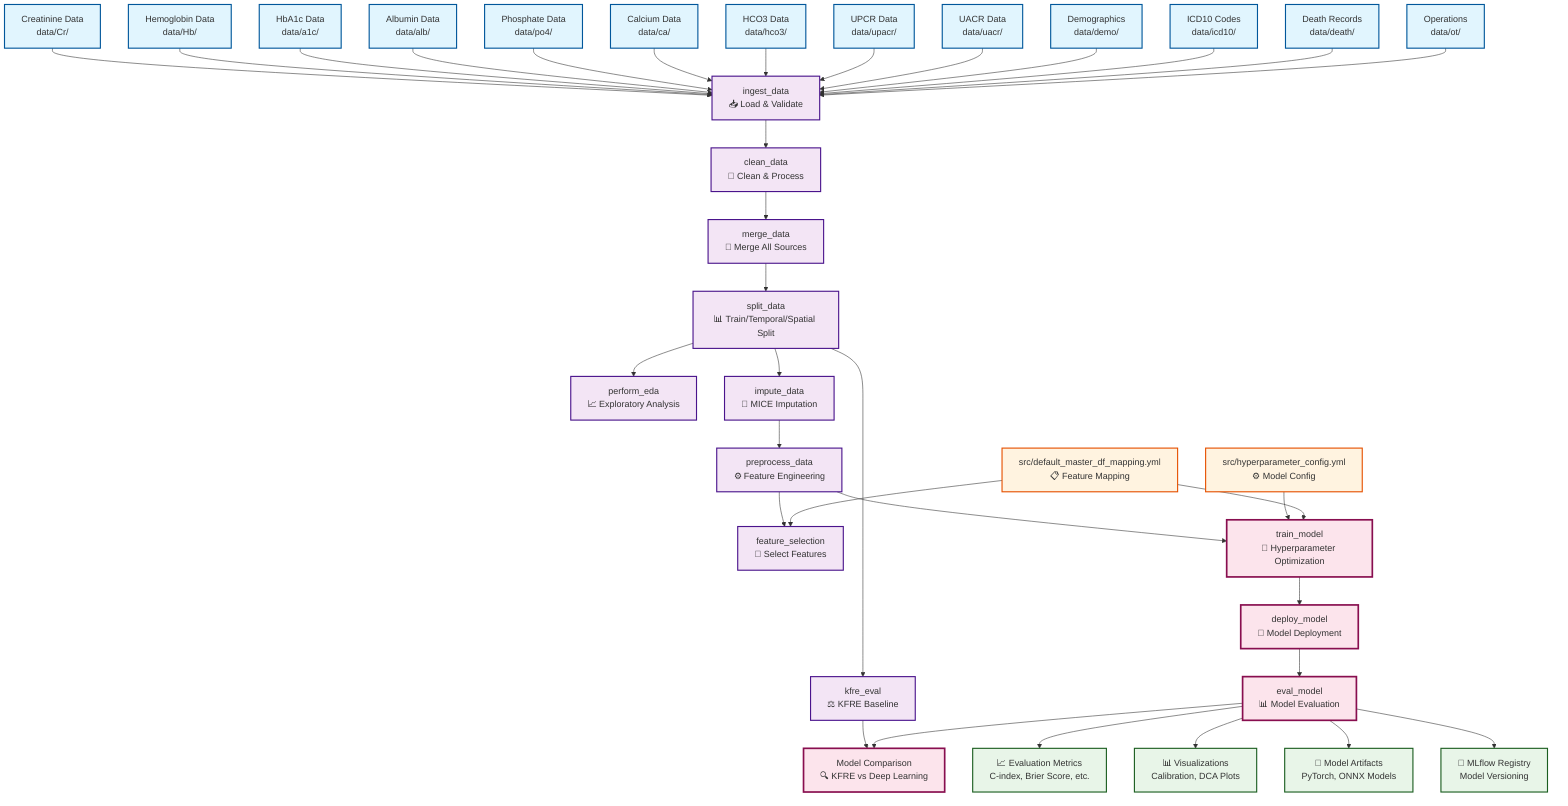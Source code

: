 flowchart TD
    %% Data Sources
    A1[Creatinine Data<br/>data/Cr/] --> A[ingest_data]
    A2[Hemoglobin Data<br/>data/Hb/] --> A
    A3[HbA1c Data<br/>data/a1c/] --> A
    A4[Albumin Data<br/>data/alb/] --> A
    A5[Phosphate Data<br/>data/po4/] --> A
    A6[Calcium Data<br/>data/ca/] --> A
    A7[HCO3 Data<br/>data/hco3/] --> A
    A8[UPCR Data<br/>data/upacr/] --> A
    A9[UACR Data<br/>data/uacr/] --> A
    A10[Demographics<br/>data/demo/] --> A
    A11[ICD10 Codes<br/>data/icd10/] --> A
    A12[Death Records<br/>data/death/] --> A
    A13[Operations<br/>data/ot/] --> A

    %% Main Pipeline Steps
    A[ingest_data<br/>📥 Load & Validate] --> B[clean_data<br/>🧹 Clean & Process]
    B --> C[merge_data<br/>🔗 Merge All Sources]
    C --> D[split_data<br/>📊 Train/Temporal/Spatial Split]
    
    %% Parallel Processing Branches
    D --> E[perform_eda<br/>📈 Exploratory Analysis]
    D --> F[kfre_eval<br/>⚖️ KFRE Baseline]
    D --> G[impute_data<br/>🔧 MICE Imputation]
    
    %% Data Preprocessing
    G --> H[preprocess_data<br/>⚙️ Feature Engineering]
    H --> I[feature_selection<br/>🎯 Select Features]
    
    %% Model Training Branch
    H --> J[train_model<br/>🤖 Hyperparameter Optimization]
    J --> K[deploy_model<br/>🚀 Model Deployment]
    K --> L[eval_model<br/>📊 Model Evaluation]
    
    %% Configuration Files
    CONFIG1[src/hyperparameter_config.yml<br/>⚙️ Model Config] --> J
    CONFIG2[src/default_master_df_mapping.yml<br/>📋 Feature Mapping] --> I
    CONFIG2 --> J
    
    %% Outputs and Artifacts
    L --> OUT1[📈 Evaluation Metrics<br/>C-index, Brier Score, etc.]
    L --> OUT2[📊 Visualizations<br/>Calibration, DCA Plots]
    L --> OUT3[💾 Model Artifacts<br/>PyTorch, ONNX Models]
    L --> OUT4[📝 MLflow Registry<br/>Model Versioning]
    
    %% Model Comparison
    F --> M[Model Comparison<br/>🔍 KFRE vs Deep Learning]
    L --> M
    
    %% Styling
    classDef dataSource fill:#e1f5fe,stroke:#01579b,stroke-width:2px
    classDef pipeline fill:#f3e5f5,stroke:#4a148c,stroke-width:2px
    classDef config fill:#fff3e0,stroke:#e65100,stroke-width:2px
    classDef output fill:#e8f5e8,stroke:#1b5e20,stroke-width:2px
    classDef model fill:#fce4ec,stroke:#880e4f,stroke-width:3px
    
    class A1,A2,A3,A4,A5,A6,A7,A8,A9,A10,A11,A12,A13 dataSource
    class A,B,C,D,E,F,G,H,I pipeline
    class J,K,L,M model
    class CONFIG1,CONFIG2 config
    class OUT1,OUT2,OUT3,OUT4 output